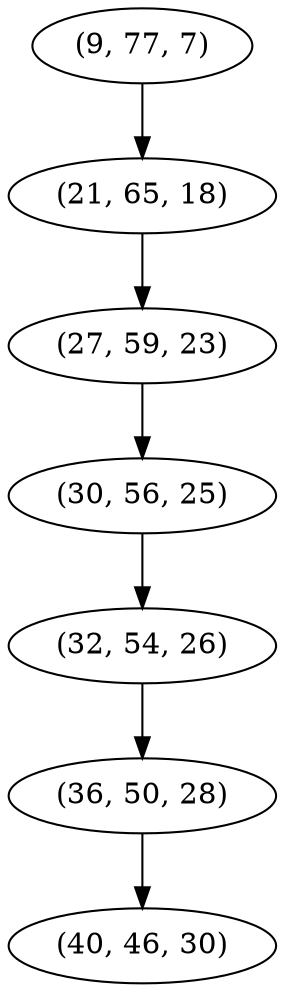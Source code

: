digraph tree {
    "(9, 77, 7)";
    "(21, 65, 18)";
    "(27, 59, 23)";
    "(30, 56, 25)";
    "(32, 54, 26)";
    "(36, 50, 28)";
    "(40, 46, 30)";
    "(9, 77, 7)" -> "(21, 65, 18)";
    "(21, 65, 18)" -> "(27, 59, 23)";
    "(27, 59, 23)" -> "(30, 56, 25)";
    "(30, 56, 25)" -> "(32, 54, 26)";
    "(32, 54, 26)" -> "(36, 50, 28)";
    "(36, 50, 28)" -> "(40, 46, 30)";
}
